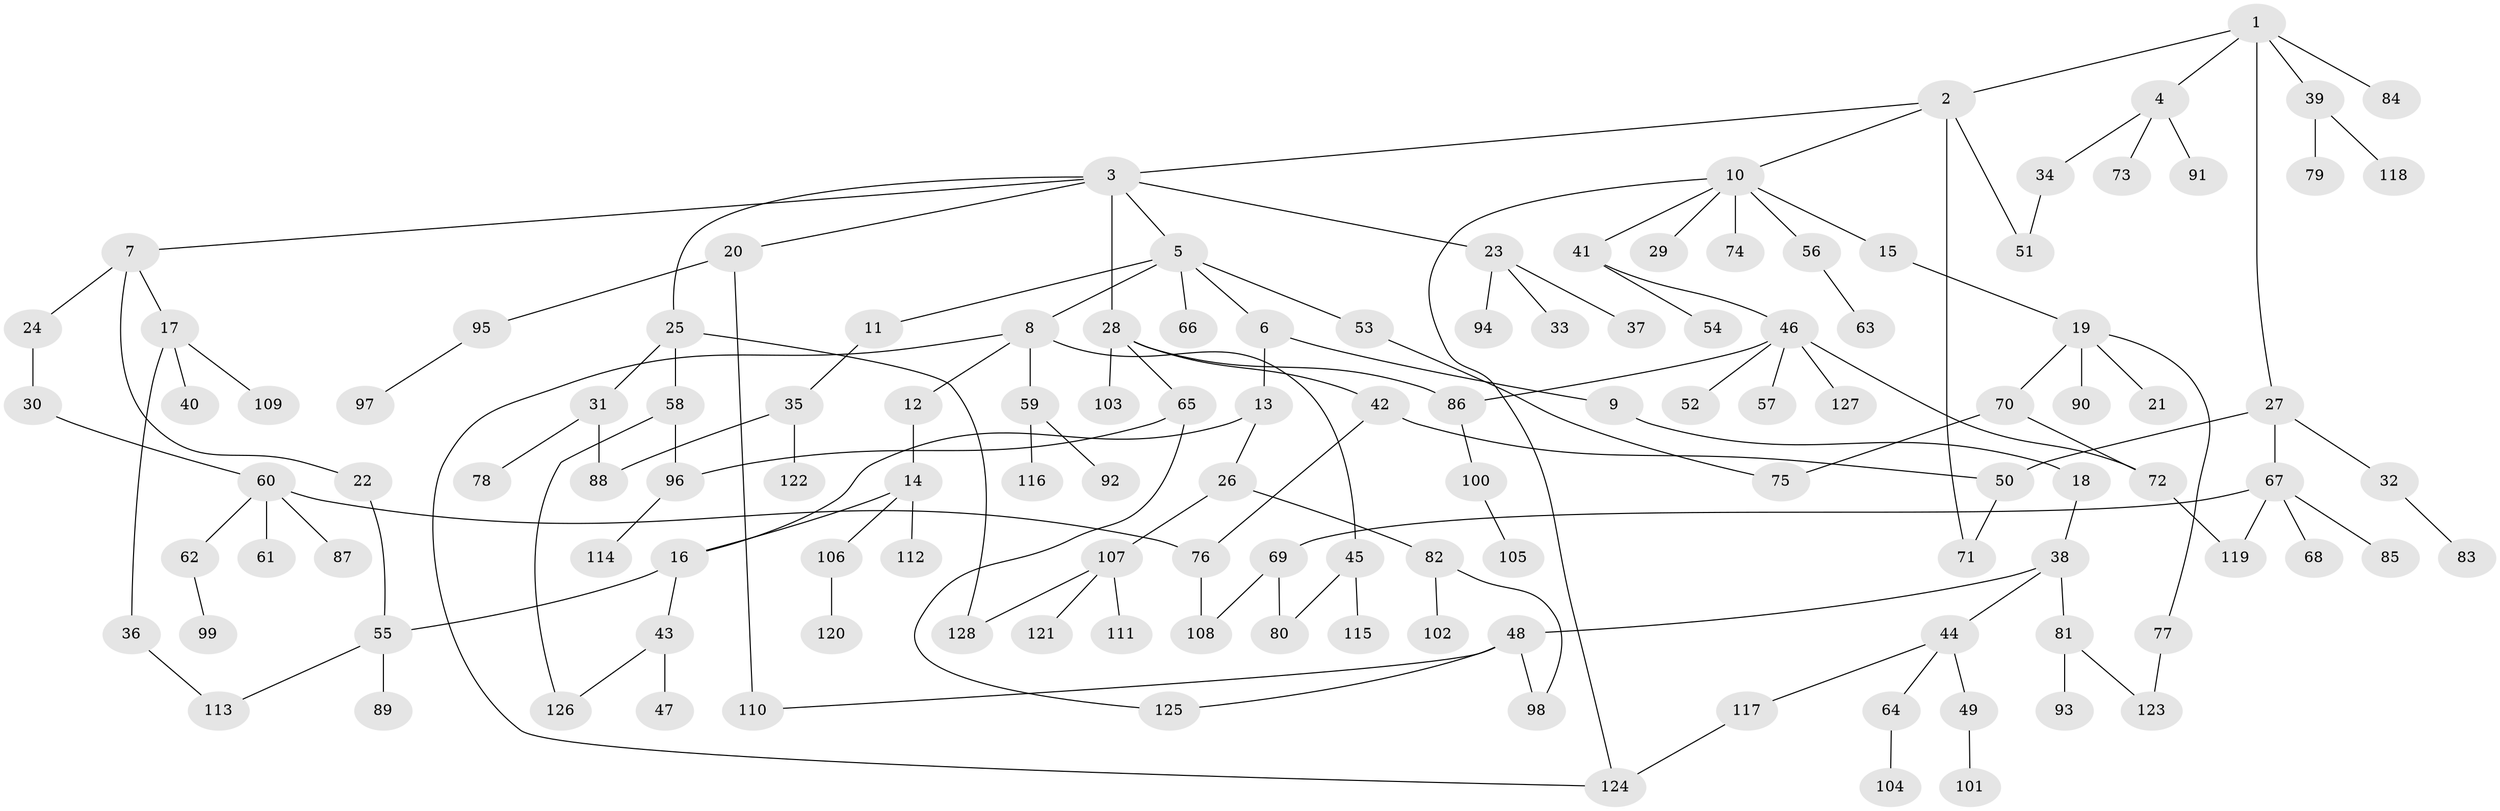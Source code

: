 // coarse degree distribution, {7: 0.022222222222222223, 5: 0.05555555555555555, 11: 0.011111111111111112, 4: 0.1, 2: 0.15555555555555556, 8: 0.011111111111111112, 6: 0.022222222222222223, 3: 0.18888888888888888, 1: 0.43333333333333335}
// Generated by graph-tools (version 1.1) at 2025/41/03/06/25 10:41:25]
// undirected, 128 vertices, 150 edges
graph export_dot {
graph [start="1"]
  node [color=gray90,style=filled];
  1;
  2;
  3;
  4;
  5;
  6;
  7;
  8;
  9;
  10;
  11;
  12;
  13;
  14;
  15;
  16;
  17;
  18;
  19;
  20;
  21;
  22;
  23;
  24;
  25;
  26;
  27;
  28;
  29;
  30;
  31;
  32;
  33;
  34;
  35;
  36;
  37;
  38;
  39;
  40;
  41;
  42;
  43;
  44;
  45;
  46;
  47;
  48;
  49;
  50;
  51;
  52;
  53;
  54;
  55;
  56;
  57;
  58;
  59;
  60;
  61;
  62;
  63;
  64;
  65;
  66;
  67;
  68;
  69;
  70;
  71;
  72;
  73;
  74;
  75;
  76;
  77;
  78;
  79;
  80;
  81;
  82;
  83;
  84;
  85;
  86;
  87;
  88;
  89;
  90;
  91;
  92;
  93;
  94;
  95;
  96;
  97;
  98;
  99;
  100;
  101;
  102;
  103;
  104;
  105;
  106;
  107;
  108;
  109;
  110;
  111;
  112;
  113;
  114;
  115;
  116;
  117;
  118;
  119;
  120;
  121;
  122;
  123;
  124;
  125;
  126;
  127;
  128;
  1 -- 2;
  1 -- 4;
  1 -- 27;
  1 -- 39;
  1 -- 84;
  2 -- 3;
  2 -- 10;
  2 -- 71;
  2 -- 51;
  3 -- 5;
  3 -- 7;
  3 -- 20;
  3 -- 23;
  3 -- 25;
  3 -- 28;
  4 -- 34;
  4 -- 73;
  4 -- 91;
  5 -- 6;
  5 -- 8;
  5 -- 11;
  5 -- 53;
  5 -- 66;
  6 -- 9;
  6 -- 13;
  7 -- 17;
  7 -- 22;
  7 -- 24;
  8 -- 12;
  8 -- 45;
  8 -- 59;
  8 -- 124;
  9 -- 18;
  10 -- 15;
  10 -- 29;
  10 -- 41;
  10 -- 56;
  10 -- 74;
  10 -- 124;
  11 -- 35;
  12 -- 14;
  13 -- 16;
  13 -- 26;
  14 -- 106;
  14 -- 112;
  14 -- 16;
  15 -- 19;
  16 -- 43;
  16 -- 55;
  17 -- 36;
  17 -- 40;
  17 -- 109;
  18 -- 38;
  19 -- 21;
  19 -- 70;
  19 -- 77;
  19 -- 90;
  20 -- 95;
  20 -- 110;
  22 -- 55;
  23 -- 33;
  23 -- 37;
  23 -- 94;
  24 -- 30;
  25 -- 31;
  25 -- 58;
  25 -- 128;
  26 -- 82;
  26 -- 107;
  27 -- 32;
  27 -- 50;
  27 -- 67;
  28 -- 42;
  28 -- 65;
  28 -- 103;
  28 -- 86;
  30 -- 60;
  31 -- 78;
  31 -- 88;
  32 -- 83;
  34 -- 51;
  35 -- 122;
  35 -- 88;
  36 -- 113;
  38 -- 44;
  38 -- 48;
  38 -- 81;
  39 -- 79;
  39 -- 118;
  41 -- 46;
  41 -- 54;
  42 -- 76;
  42 -- 50;
  43 -- 47;
  43 -- 126;
  44 -- 49;
  44 -- 64;
  44 -- 117;
  45 -- 115;
  45 -- 80;
  46 -- 52;
  46 -- 57;
  46 -- 72;
  46 -- 86;
  46 -- 127;
  48 -- 98;
  48 -- 125;
  48 -- 110;
  49 -- 101;
  50 -- 71;
  53 -- 75;
  55 -- 89;
  55 -- 113;
  56 -- 63;
  58 -- 96;
  58 -- 126;
  59 -- 92;
  59 -- 116;
  60 -- 61;
  60 -- 62;
  60 -- 76;
  60 -- 87;
  62 -- 99;
  64 -- 104;
  65 -- 125;
  65 -- 96;
  67 -- 68;
  67 -- 69;
  67 -- 85;
  67 -- 119;
  69 -- 80;
  69 -- 108;
  70 -- 75;
  70 -- 72;
  72 -- 119;
  76 -- 108;
  77 -- 123;
  81 -- 93;
  81 -- 123;
  82 -- 98;
  82 -- 102;
  86 -- 100;
  95 -- 97;
  96 -- 114;
  100 -- 105;
  106 -- 120;
  107 -- 111;
  107 -- 121;
  107 -- 128;
  117 -- 124;
}
